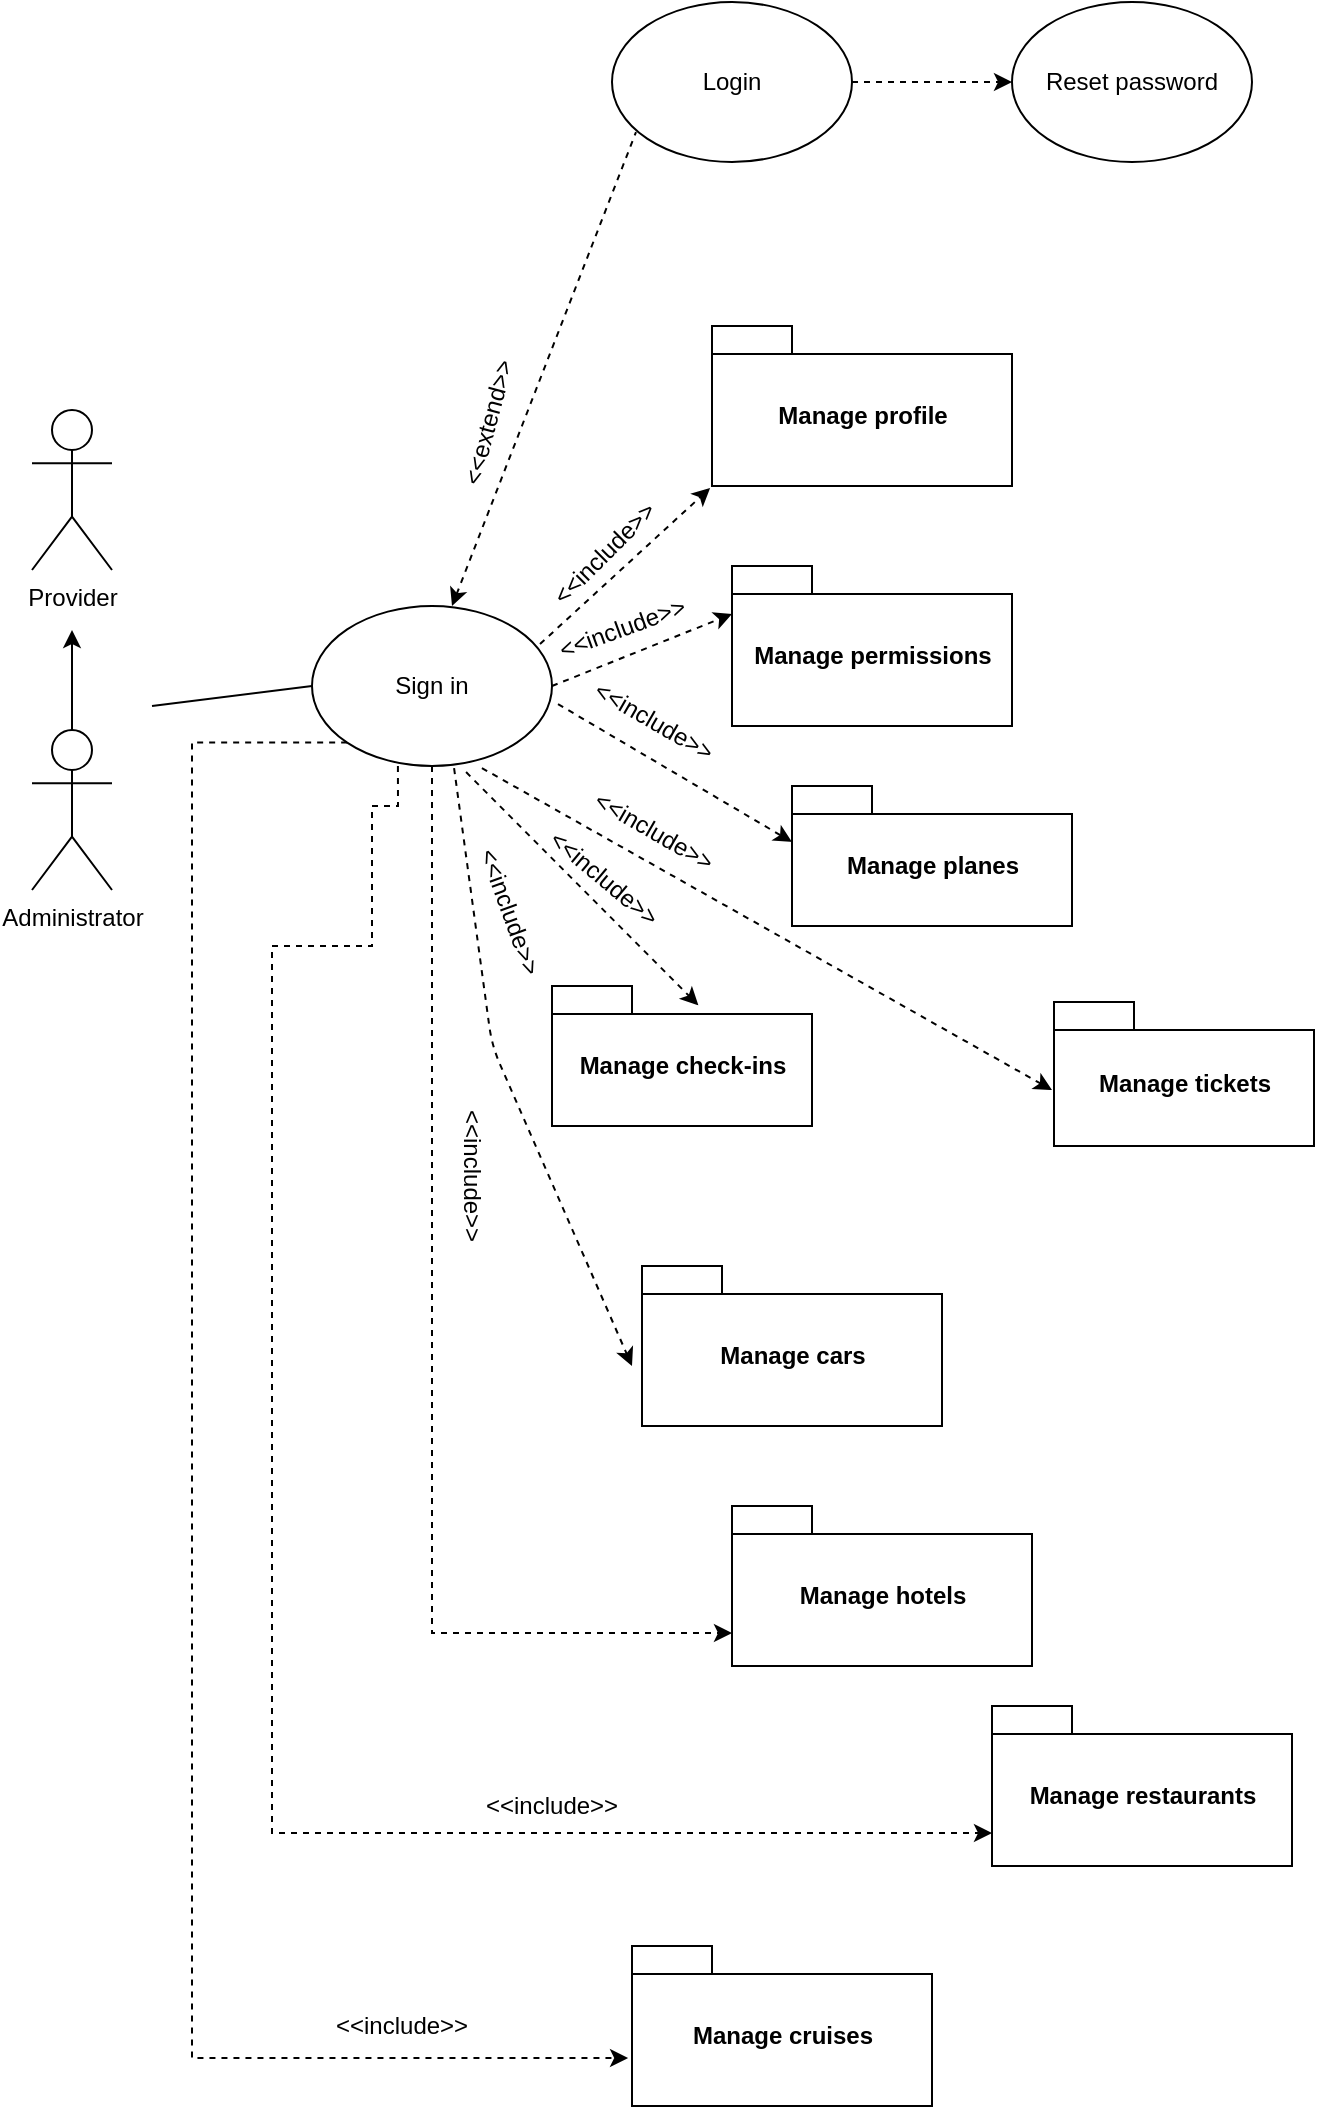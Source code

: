<mxfile pages="1" version="11.2.4" type="github"><diagram id="G5BfJJ3UBU5xkfkffjsj" name="Use cases"><mxGraphModel dx="828" dy="453" grid="1" gridSize="10" guides="1" tooltips="1" connect="1" arrows="1" fold="1" page="1" pageScale="1" pageWidth="850" pageHeight="1100" math="0" shadow="0"><root><mxCell id="0"/><mxCell id="1" parent="0"/><mxCell id="rUBryGCzpxsMdL4ArZMd-3" value="Provider" style="shape=umlActor;verticalLabelPosition=bottom;labelBackgroundColor=#ffffff;verticalAlign=top;html=1;outlineConnect=0;" parent="1" vertex="1"><mxGeometry x="110" y="322" width="40" height="80" as="geometry"/></mxCell><mxCell id="rUBryGCzpxsMdL4ArZMd-7" value="Administrator" style="shape=umlActor;verticalLabelPosition=bottom;labelBackgroundColor=#ffffff;verticalAlign=top;html=1;outlineConnect=0;" parent="1" vertex="1"><mxGeometry x="110" y="482" width="40" height="80" as="geometry"/></mxCell><mxCell id="rUBryGCzpxsMdL4ArZMd-2" value="" style="endArrow=none;html=1;entryX=0;entryY=0.5;entryDx=0;entryDy=0;" parent="1" target="rUBryGCzpxsMdL4ArZMd-12" edge="1"><mxGeometry width="50" height="50" relative="1" as="geometry"><mxPoint x="170" y="470" as="sourcePoint"/><mxPoint x="240" y="140" as="targetPoint"/></mxGeometry></mxCell><mxCell id="rUBryGCzpxsMdL4ArZMd-10" value="" style="endArrow=classic;html=1;exitX=0.5;exitY=0;exitDx=0;exitDy=0;exitPerimeter=0;" parent="1" source="rUBryGCzpxsMdL4ArZMd-7" edge="1"><mxGeometry width="50" height="50" relative="1" as="geometry"><mxPoint x="128" y="482" as="sourcePoint"/><mxPoint x="130" y="432" as="targetPoint"/></mxGeometry></mxCell><mxCell id="rUBryGCzpxsMdL4ArZMd-119" style="edgeStyle=orthogonalEdgeStyle;rounded=0;orthogonalLoop=1;jettySize=auto;html=1;exitX=0.5;exitY=1;exitDx=0;exitDy=0;entryX=0;entryY=0;entryDx=0;entryDy=63.5;entryPerimeter=0;dashed=1;startArrow=none;startFill=0;endArrow=classic;endFill=1;" parent="1" source="rUBryGCzpxsMdL4ArZMd-12" target="rUBryGCzpxsMdL4ArZMd-118" edge="1"><mxGeometry relative="1" as="geometry"/></mxCell><mxCell id="rUBryGCzpxsMdL4ArZMd-122" style="edgeStyle=orthogonalEdgeStyle;rounded=0;orthogonalLoop=1;jettySize=auto;html=1;exitX=0.358;exitY=1;exitDx=0;exitDy=0;entryX=0;entryY=0;entryDx=0;entryDy=63.5;entryPerimeter=0;dashed=1;startArrow=none;startFill=0;endArrow=classic;endFill=1;exitPerimeter=0;" parent="1" source="rUBryGCzpxsMdL4ArZMd-12" target="rUBryGCzpxsMdL4ArZMd-121" edge="1"><mxGeometry relative="1" as="geometry"><Array as="points"><mxPoint x="293" y="520"/><mxPoint x="280" y="520"/><mxPoint x="280" y="590"/><mxPoint x="230" y="590"/><mxPoint x="230" y="1034"/></Array></mxGeometry></mxCell><mxCell id="rUBryGCzpxsMdL4ArZMd-125" style="edgeStyle=orthogonalEdgeStyle;rounded=0;orthogonalLoop=1;jettySize=auto;html=1;exitX=0;exitY=1;exitDx=0;exitDy=0;entryX=-0.013;entryY=0.7;entryDx=0;entryDy=0;entryPerimeter=0;dashed=1;startArrow=none;startFill=0;endArrow=classic;endFill=1;" parent="1" source="rUBryGCzpxsMdL4ArZMd-12" target="rUBryGCzpxsMdL4ArZMd-124" edge="1"><mxGeometry relative="1" as="geometry"><Array as="points"><mxPoint x="190" y="488"/><mxPoint x="190" y="1146"/></Array></mxGeometry></mxCell><mxCell id="rUBryGCzpxsMdL4ArZMd-12" value="Sign in" style="ellipse;whiteSpace=wrap;html=1;" parent="1" vertex="1"><mxGeometry x="250" y="420" width="120" height="80" as="geometry"/></mxCell><mxCell id="rUBryGCzpxsMdL4ArZMd-31" value="" style="edgeStyle=orthogonalEdgeStyle;rounded=0;orthogonalLoop=1;jettySize=auto;html=1;dashed=1;startArrow=classic;startFill=1;endArrow=none;endFill=0;" parent="1" edge="1"><mxGeometry relative="1" as="geometry"><mxPoint x="560" y="560" as="sourcePoint"/></mxGeometry></mxCell><mxCell id="rUBryGCzpxsMdL4ArZMd-39" value="" style="edgeStyle=orthogonalEdgeStyle;rounded=0;orthogonalLoop=1;jettySize=auto;html=1;dashed=1;startArrow=classic;startFill=1;endArrow=none;endFill=0;" parent="1" edge="1"><mxGeometry relative="1" as="geometry"><mxPoint x="570" y="350" as="sourcePoint"/></mxGeometry></mxCell><mxCell id="rUBryGCzpxsMdL4ArZMd-13" value="" style="endArrow=none;html=1;dashed=1;startArrow=classic;startFill=1;endFill=0;entryX=0.1;entryY=0.813;entryDx=0;entryDy=0;entryPerimeter=0;" parent="1" target="rUBryGCzpxsMdL4ArZMd-15" edge="1"><mxGeometry width="50" height="50" relative="1" as="geometry"><mxPoint x="320" y="420" as="sourcePoint"/><mxPoint x="400" y="170" as="targetPoint"/></mxGeometry></mxCell><mxCell id="rUBryGCzpxsMdL4ArZMd-14" value="&amp;lt;&amp;lt;extend&amp;gt;&amp;gt;" style="text;html=1;resizable=0;points=[];autosize=1;align=left;verticalAlign=top;spacingTop=-4;rotation=-75;" parent="1" vertex="1"><mxGeometry x="300" y="312" width="80" height="20" as="geometry"/></mxCell><mxCell id="f_mZc73S4WkkcnUh4qlW-2" value="" style="edgeStyle=orthogonalEdgeStyle;rounded=0;orthogonalLoop=1;jettySize=auto;html=1;dashed=1;" edge="1" parent="1" source="rUBryGCzpxsMdL4ArZMd-15" target="f_mZc73S4WkkcnUh4qlW-1"><mxGeometry relative="1" as="geometry"/></mxCell><mxCell id="rUBryGCzpxsMdL4ArZMd-15" value="Login" style="ellipse;whiteSpace=wrap;html=1;" parent="1" vertex="1"><mxGeometry x="400" y="118" width="120" height="80" as="geometry"/></mxCell><mxCell id="f_mZc73S4WkkcnUh4qlW-1" value="Reset password" style="ellipse;whiteSpace=wrap;html=1;" vertex="1" parent="1"><mxGeometry x="600" y="118" width="120" height="80" as="geometry"/></mxCell><mxCell id="rUBryGCzpxsMdL4ArZMd-18" value="" style="endArrow=classic;html=1;dashed=1;entryX=-0.008;entryY=0.638;entryDx=0;entryDy=0;entryPerimeter=0;exitX=0.95;exitY=0.238;exitDx=0;exitDy=0;exitPerimeter=0;" parent="1" source="rUBryGCzpxsMdL4ArZMd-12" edge="1"><mxGeometry width="50" height="50" relative="1" as="geometry"><mxPoint x="370" y="430" as="sourcePoint"/><mxPoint x="449.04" y="361.04" as="targetPoint"/></mxGeometry></mxCell><mxCell id="rUBryGCzpxsMdL4ArZMd-19" value="&amp;lt;&amp;lt;include&amp;gt;&amp;gt;" style="text;html=1;resizable=0;points=[];autosize=1;align=left;verticalAlign=top;spacingTop=-4;rotation=-45;" parent="1" vertex="1"><mxGeometry x="360" y="380" width="80" height="20" as="geometry"/></mxCell><mxCell id="rUBryGCzpxsMdL4ArZMd-41" value="" style="endArrow=classic;html=1;dashed=1;entryX=0;entryY=0.3;entryDx=0;entryDy=0;entryPerimeter=0;exitX=1;exitY=0.5;exitDx=0;exitDy=0;" parent="1" source="rUBryGCzpxsMdL4ArZMd-12" target="rUBryGCzpxsMdL4ArZMd-102" edge="1"><mxGeometry width="50" height="50" relative="1" as="geometry"><mxPoint x="360" y="490" as="sourcePoint"/><mxPoint x="437" y="549.04" as="targetPoint"/></mxGeometry></mxCell><mxCell id="rUBryGCzpxsMdL4ArZMd-101" value="Manage profile" style="shape=folder;fontStyle=1;spacingTop=10;tabWidth=40;tabHeight=14;tabPosition=left;html=1;" parent="1" vertex="1"><mxGeometry x="450" y="280" width="150" height="80" as="geometry"/></mxCell><mxCell id="rUBryGCzpxsMdL4ArZMd-102" value="Manage permissions" style="shape=folder;fontStyle=1;spacingTop=10;tabWidth=40;tabHeight=14;tabPosition=left;html=1;" parent="1" vertex="1"><mxGeometry x="460" y="400" width="140" height="80" as="geometry"/></mxCell><mxCell id="rUBryGCzpxsMdL4ArZMd-103" value="Manage planes" style="shape=folder;fontStyle=1;spacingTop=10;tabWidth=40;tabHeight=14;tabPosition=left;html=1;" parent="1" vertex="1"><mxGeometry x="490" y="510" width="140" height="70" as="geometry"/></mxCell><mxCell id="rUBryGCzpxsMdL4ArZMd-106" value="&amp;lt;&amp;lt;include&amp;gt;&amp;gt;" style="text;html=1;resizable=0;points=[];autosize=1;align=left;verticalAlign=top;spacingTop=-4;rotation=-20;" parent="1" vertex="1"><mxGeometry x="370" y="420" width="80" height="20" as="geometry"/></mxCell><mxCell id="rUBryGCzpxsMdL4ArZMd-107" value="" style="endArrow=classic;html=1;dashed=1;entryX=0;entryY=0;entryDx=0;entryDy=28;entryPerimeter=0;exitX=1.025;exitY=0.613;exitDx=0;exitDy=0;exitPerimeter=0;" parent="1" source="rUBryGCzpxsMdL4ArZMd-12" target="rUBryGCzpxsMdL4ArZMd-103" edge="1"><mxGeometry width="50" height="50" relative="1" as="geometry"><mxPoint x="380" y="470" as="sourcePoint"/><mxPoint x="470" y="434" as="targetPoint"/></mxGeometry></mxCell><mxCell id="rUBryGCzpxsMdL4ArZMd-108" value="&amp;lt;&amp;lt;include&amp;gt;&amp;gt;" style="text;html=1;resizable=0;points=[];autosize=1;align=left;verticalAlign=top;spacingTop=-4;rotation=30;" parent="1" vertex="1"><mxGeometry x="385" y="470" width="80" height="20" as="geometry"/></mxCell><mxCell id="rUBryGCzpxsMdL4ArZMd-109" value="Manage tickets" style="shape=folder;fontStyle=1;spacingTop=10;tabWidth=40;tabHeight=14;tabPosition=left;html=1;" parent="1" vertex="1"><mxGeometry x="621" y="618" width="130" height="72" as="geometry"/></mxCell><mxCell id="rUBryGCzpxsMdL4ArZMd-110" value="" style="endArrow=classic;html=1;dashed=1;exitX=0.708;exitY=1.013;exitDx=0;exitDy=0;exitPerimeter=0;" parent="1" source="rUBryGCzpxsMdL4ArZMd-12" edge="1"><mxGeometry width="50" height="50" relative="1" as="geometry"><mxPoint x="330" y="590" as="sourcePoint"/><mxPoint x="620" y="662" as="targetPoint"/></mxGeometry></mxCell><mxCell id="rUBryGCzpxsMdL4ArZMd-111" value="&amp;lt;&amp;lt;include&amp;gt;&amp;gt;" style="text;html=1;resizable=0;points=[];autosize=1;align=left;verticalAlign=top;spacingTop=-4;rotation=30;" parent="1" vertex="1"><mxGeometry x="385" y="525" width="80" height="20" as="geometry"/></mxCell><mxCell id="rUBryGCzpxsMdL4ArZMd-112" value="Manage check-ins" style="shape=folder;fontStyle=1;spacingTop=10;tabWidth=40;tabHeight=14;tabPosition=left;html=1;" parent="1" vertex="1"><mxGeometry x="370" y="610" width="130" height="70" as="geometry"/></mxCell><mxCell id="rUBryGCzpxsMdL4ArZMd-113" value="" style="endArrow=classic;html=1;dashed=1;entryX=0.563;entryY=0.138;entryDx=0;entryDy=0;entryPerimeter=0;exitX=0.642;exitY=1.038;exitDx=0;exitDy=0;exitPerimeter=0;" parent="1" source="rUBryGCzpxsMdL4ArZMd-12" target="rUBryGCzpxsMdL4ArZMd-112" edge="1"><mxGeometry width="50" height="50" relative="1" as="geometry"><mxPoint x="293" y="525.04" as="sourcePoint"/><mxPoint x="410" y="594" as="targetPoint"/></mxGeometry></mxCell><mxCell id="rUBryGCzpxsMdL4ArZMd-114" value="&amp;lt;&amp;lt;include&amp;gt;&amp;gt;" style="text;html=1;resizable=0;points=[];autosize=1;align=left;verticalAlign=top;spacingTop=-4;rotation=40;" parent="1" vertex="1"><mxGeometry x="360" y="550" width="80" height="20" as="geometry"/></mxCell><mxCell id="rUBryGCzpxsMdL4ArZMd-115" value="Manage cars" style="shape=folder;fontStyle=1;spacingTop=10;tabWidth=40;tabHeight=14;tabPosition=left;html=1;" parent="1" vertex="1"><mxGeometry x="415" y="750" width="150" height="80" as="geometry"/></mxCell><mxCell id="rUBryGCzpxsMdL4ArZMd-116" value="" style="endArrow=classic;html=1;dashed=1;exitX=0.592;exitY=1.013;exitDx=0;exitDy=0;exitPerimeter=0;" parent="1" source="rUBryGCzpxsMdL4ArZMd-12" edge="1"><mxGeometry width="50" height="50" relative="1" as="geometry"><mxPoint x="337.04" y="513.04" as="sourcePoint"/><mxPoint x="410" y="800" as="targetPoint"/><Array as="points"><mxPoint x="340" y="640"/></Array></mxGeometry></mxCell><mxCell id="rUBryGCzpxsMdL4ArZMd-117" value="&amp;lt;&amp;lt;include&amp;gt;&amp;gt;" style="text;html=1;resizable=0;points=[];autosize=1;align=left;verticalAlign=top;spacingTop=-4;rotation=70;" parent="1" vertex="1"><mxGeometry x="310" y="567.5" width="80" height="20" as="geometry"/></mxCell><mxCell id="rUBryGCzpxsMdL4ArZMd-118" value="Manage hotels" style="shape=folder;fontStyle=1;spacingTop=10;tabWidth=40;tabHeight=14;tabPosition=left;html=1;" parent="1" vertex="1"><mxGeometry x="460" y="870" width="150" height="80" as="geometry"/></mxCell><mxCell id="rUBryGCzpxsMdL4ArZMd-120" value="&amp;lt;&amp;lt;include&amp;gt;&amp;gt;" style="text;html=1;resizable=0;points=[];autosize=1;align=left;verticalAlign=top;spacingTop=-4;rotation=90;" parent="1" vertex="1"><mxGeometry x="290" y="700" width="80" height="20" as="geometry"/></mxCell><mxCell id="rUBryGCzpxsMdL4ArZMd-121" value="Manage restaurants" style="shape=folder;fontStyle=1;spacingTop=10;tabWidth=40;tabHeight=14;tabPosition=left;html=1;" parent="1" vertex="1"><mxGeometry x="590" y="970" width="150" height="80" as="geometry"/></mxCell><mxCell id="rUBryGCzpxsMdL4ArZMd-123" value="&amp;lt;&amp;lt;include&amp;gt;&amp;gt;" style="text;html=1;resizable=0;points=[];autosize=1;align=left;verticalAlign=top;spacingTop=-4;rotation=0;" parent="1" vertex="1"><mxGeometry x="335" y="1010" width="80" height="20" as="geometry"/></mxCell><mxCell id="rUBryGCzpxsMdL4ArZMd-124" value="Manage cruises" style="shape=folder;fontStyle=1;spacingTop=10;tabWidth=40;tabHeight=14;tabPosition=left;html=1;" parent="1" vertex="1"><mxGeometry x="410" y="1090" width="150" height="80" as="geometry"/></mxCell><mxCell id="rUBryGCzpxsMdL4ArZMd-126" value="&amp;lt;&amp;lt;include&amp;gt;&amp;gt;" style="text;html=1;resizable=0;points=[];autosize=1;align=left;verticalAlign=top;spacingTop=-4;rotation=0;" parent="1" vertex="1"><mxGeometry x="260" y="1120" width="80" height="20" as="geometry"/></mxCell></root></mxGraphModel></diagram></mxfile>